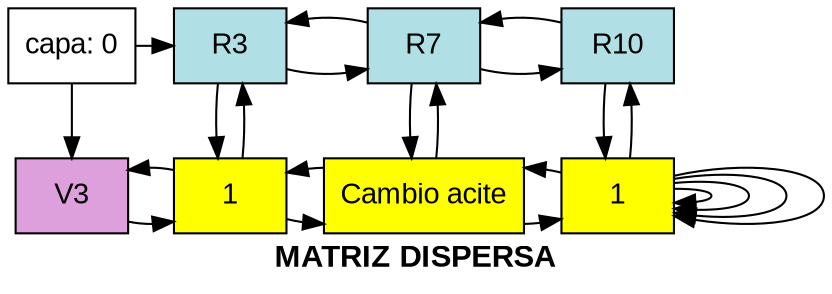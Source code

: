 digraph T{ 
node[shape=box fontname="Arial" fillcolor="white" style=filled ]
root[label = "capa: 0", group=1]
label = "MATRIZ DISPERSA" 
fontname="Arial Black" 
fontsize="15pt" 

V3[label="V3",fillcolor="plum",group=1];
R3[label="R3",fillcolor="powderblue",group=4];
R7[label="R7",fillcolor="powderblue",group=8];
R10[label="R10",fillcolor="powderblue",group=11];
R3->R7;
R7->R3;
R7->R10;
R10->R7;
root->V3;
 root->R3;
{rank=same;root;R3;R7;R10;}
N3_3[label="1",group="4", fillcolor="yellow"];
N3_7[label="Cambio acite",group="8", fillcolor="yellow"];
N3_10[label="1",group="11", fillcolor="yellow"];
N3_10[label="1",group="11", fillcolor="yellow"];
V3->N3_3;
N3_3->V3;
N3_3->N3_7;
N3_7->N3_3;
N3_7->N3_10;
N3_10->N3_7;
N3_10->N3_10;
N3_10->N3_10;
{rank = same;V3;N3_3;N3_7;N3_10;N3_10;}
R3->N3_3;
N3_3->R3;
R7->N3_7;
N3_7->R7;
R10->N3_10;
N3_10->R10;
N3_10->N3_10;
N3_10->N3_10;
}